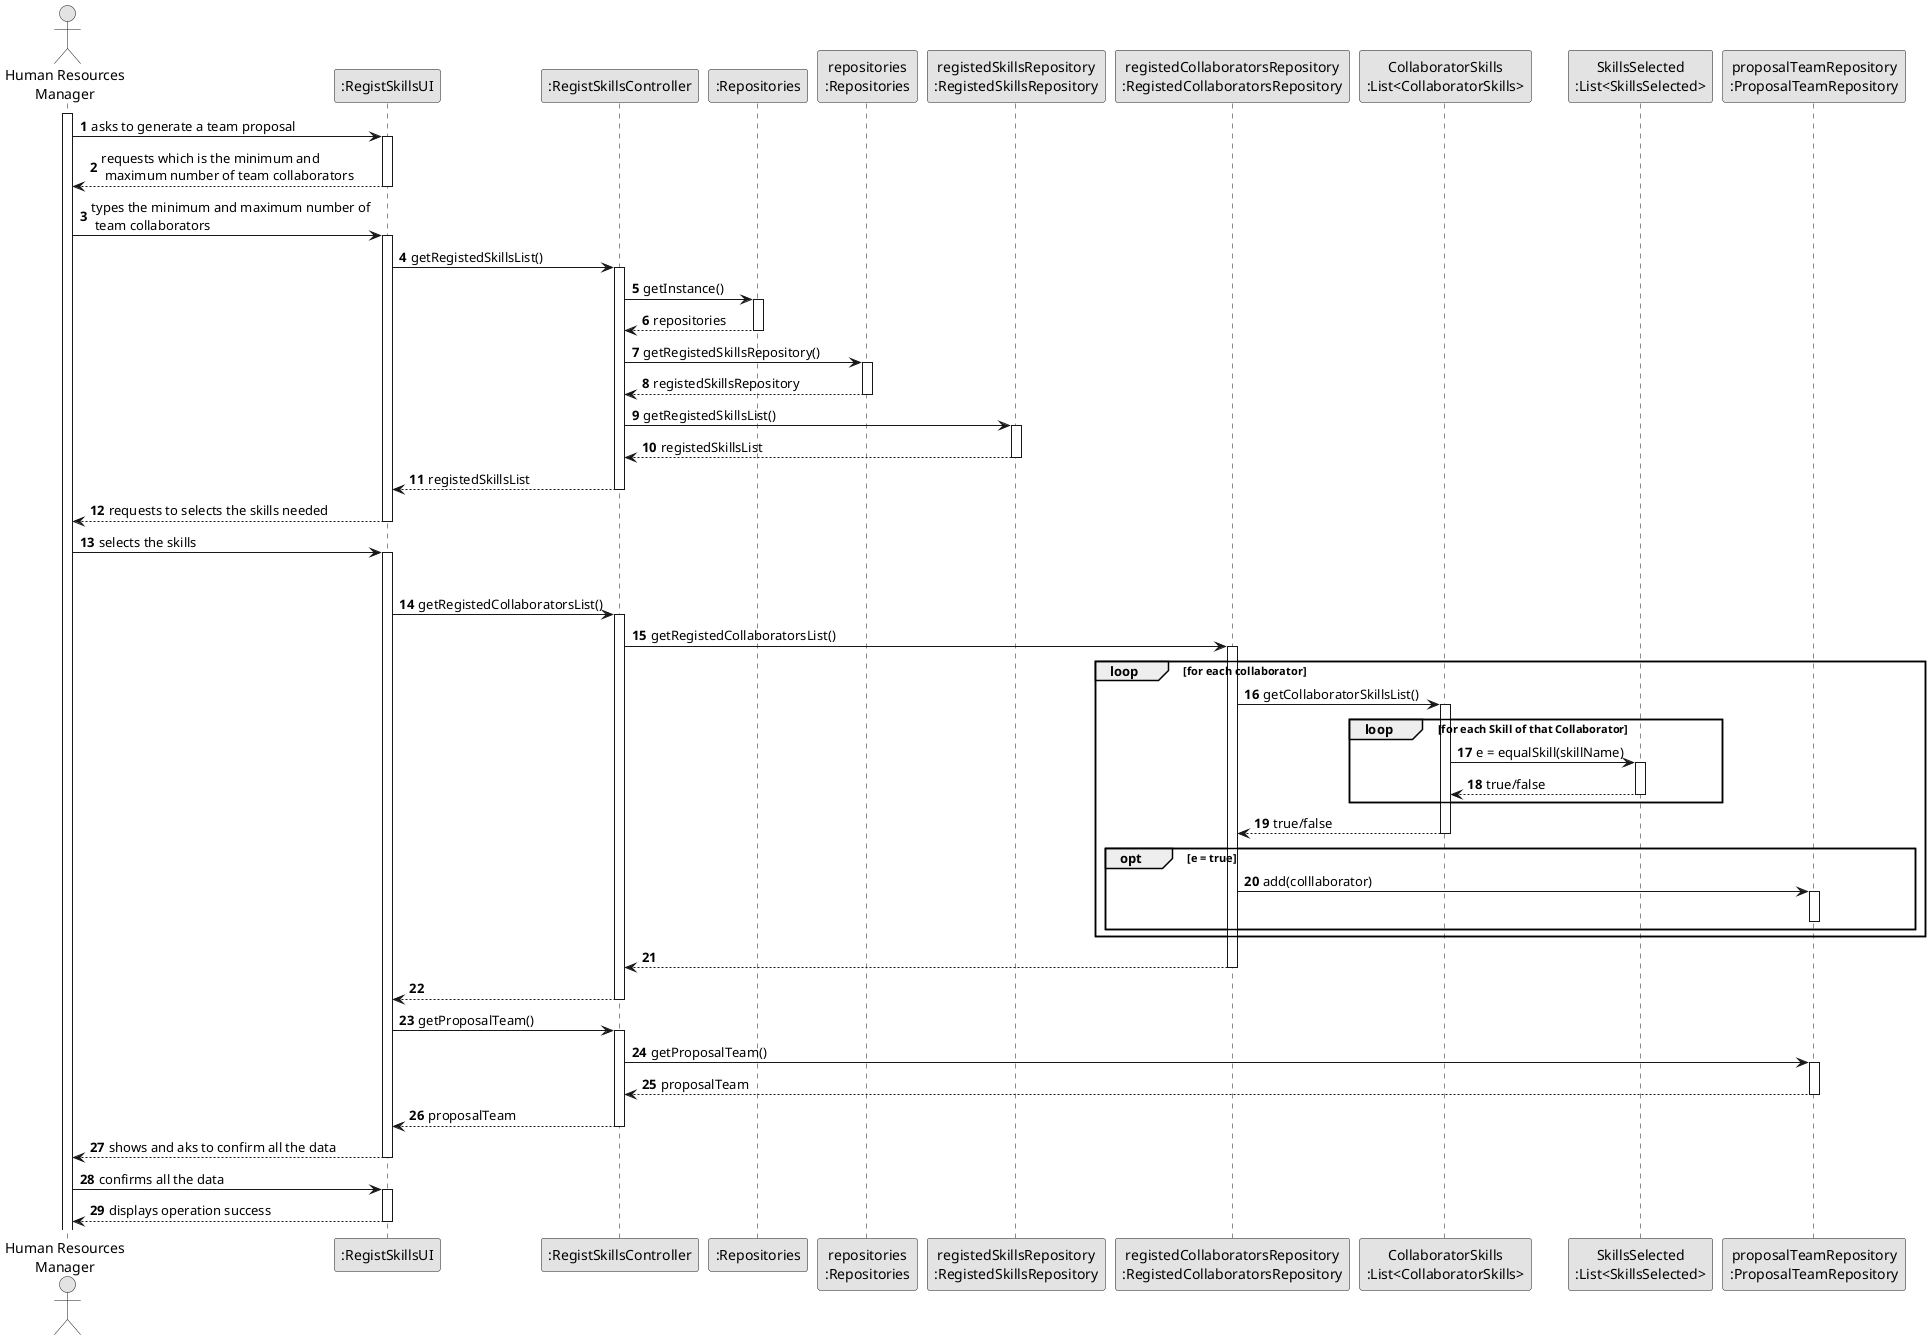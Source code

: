 @startuml
skinparam monochrome true
skinparam packageStyle rectangle
skinparam shadowing false

actor "Human Resources\nManager" as HRM
participant ":RegistSkillsUI" as UI
participant ":RegistSkillsController" as CTRL
participant ":Repositories" as RepositorySingleton
participant "repositories\n:Repositories" as PLAT
participant "registedSkillsRepository\n:RegistedSkillsRepository" as RegistedSkillsRepository
participant "registedCollaboratorsRepository\n:RegistedCollaboratorsRepository" as RegistedCollaboratorsRepository
participant "CollaboratorSkills\n:List<CollaboratorSkills>" as CollaboratorSkills
participant "SkillsSelected\n:List<SkillsSelected>" as ListOfSkillsSelected
participant "proposalTeamRepository\n:ProposalTeamRepository" as ProposalTeamRepository

autonumber 1

activate HRM

HRM -> UI : asks to generate a team proposal
    activate UI

UI --> HRM : requests which is the minimum and\n maximum number of team collaborators
deactivate UI


HRM -> UI : types the minimum and maximum number of\n team collaborators
    activate UI

UI -> CTRL: getRegistedSkillsList()

activate CTRL

    CTRL -> RepositorySingleton : getInstance()
activate RepositorySingleton

RepositorySingleton --> CTRL: repositories
deactivate RepositorySingleton

    CTRL -> PLAT : getRegistedSkillsRepository()
activate PLAT

PLAT --> CTRL: registedSkillsRepository
deactivate PLAT

    CTRL -> RegistedSkillsRepository : getRegistedSkillsList()
activate RegistedSkillsRepository

RegistedSkillsRepository --> CTRL : registedSkillsList
deactivate RegistedSkillsRepository

CTRL --> UI : registedSkillsList
deactivate CTRL

UI --> HRM : requests to selects the skills needed
deactivate UI

    HRM -> UI : selects the skills
activate UI

deactivate CTRL

UI -> CTRL: getRegistedCollaboratorsList()

activate CTRL

    CTRL -> RegistedCollaboratorsRepository : getRegistedCollaboratorsList()
activate RegistedCollaboratorsRepository

    loop for each collaborator
            RegistedCollaboratorsRepository -> CollaboratorSkills : getCollaboratorSkillsList()
        activate CollaboratorSkills

            loop for each Skill of that Collaborator
                    CollaboratorSkills -> ListOfSkillsSelected : e = equalSkill(skillName)
                activate ListOfSkillsSelected

                CollaboratorSkills <-- ListOfSkillsSelected : true/false
                deactivate ListOfSkillsSelected
            end
        RegistedCollaboratorsRepository <-- CollaboratorSkills : true/false
        deactivate CollaboratorSkills

        opt e = true

            RegistedCollaboratorsRepository -> ProposalTeamRepository : add(colllaborator)
            activate ProposalTeamRepository
            deactivate ProposalTeamRepository

        end

        deactivate CollaboratorSkills

    end

RegistedCollaboratorsRepository --> CTRL:
deactivate RegistedCollaboratorsRepository


CTRL --> UI :
deactivate CTRL

UI -> CTRL: getProposalTeam()

activate CTRL

    CTRL -> ProposalTeamRepository : getProposalTeam()
activate ProposalTeamRepository

ProposalTeamRepository --> CTRL : proposalTeam
deactivate ProposalTeamRepository

CTRL --> UI : proposalTeam
deactivate CTRL

UI --> HRM : shows and aks to confirm all the data
deactivate UI

HRM -> UI : confirms all the data
activate UI

UI --> HRM : displays operation success
deactivate UI


@enduml

